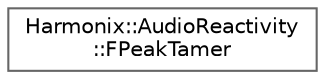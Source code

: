 digraph "Graphical Class Hierarchy"
{
 // INTERACTIVE_SVG=YES
 // LATEX_PDF_SIZE
  bgcolor="transparent";
  edge [fontname=Helvetica,fontsize=10,labelfontname=Helvetica,labelfontsize=10];
  node [fontname=Helvetica,fontsize=10,shape=box,height=0.2,width=0.4];
  rankdir="LR";
  Node0 [id="Node000000",label="Harmonix::AudioReactivity\l::FPeakTamer",height=0.2,width=0.4,color="grey40", fillcolor="white", style="filled",URL="$d5/dac/classHarmonix_1_1AudioReactivity_1_1FPeakTamer.html",tooltip="Takes a raw peak value from an audio analyzer and outputs a smoothed, compressed value in range [0,..."];
}
